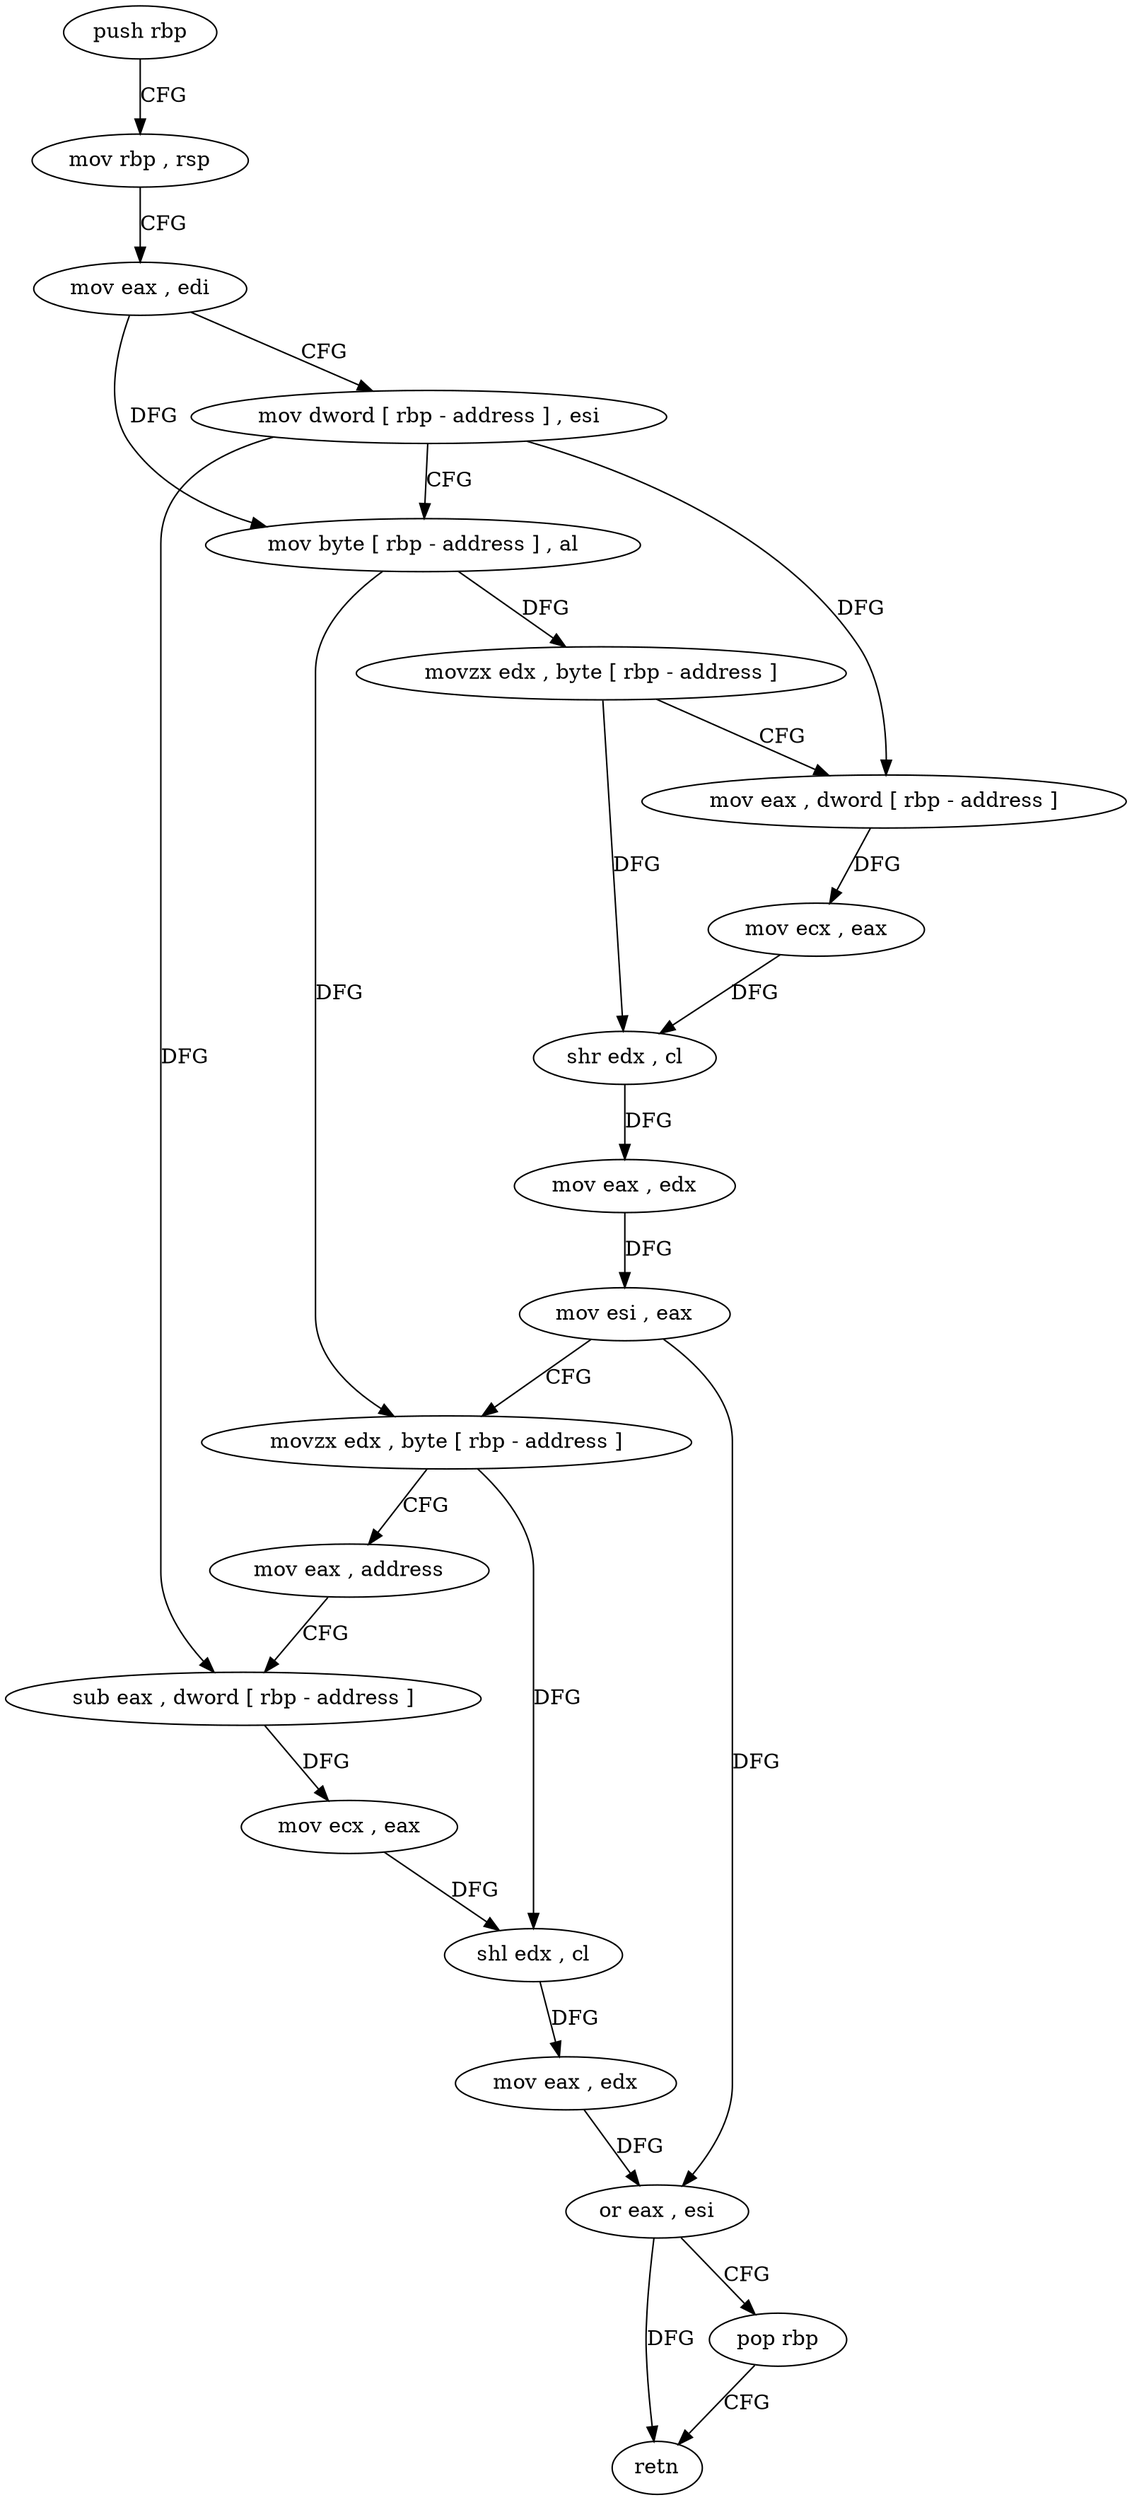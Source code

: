 digraph "func" {
"4491049" [label = "push rbp" ]
"4491050" [label = "mov rbp , rsp" ]
"4491053" [label = "mov eax , edi" ]
"4491055" [label = "mov dword [ rbp - address ] , esi" ]
"4491058" [label = "mov byte [ rbp - address ] , al" ]
"4491061" [label = "movzx edx , byte [ rbp - address ]" ]
"4491065" [label = "mov eax , dword [ rbp - address ]" ]
"4491068" [label = "mov ecx , eax" ]
"4491070" [label = "shr edx , cl" ]
"4491072" [label = "mov eax , edx" ]
"4491074" [label = "mov esi , eax" ]
"4491076" [label = "movzx edx , byte [ rbp - address ]" ]
"4491080" [label = "mov eax , address" ]
"4491085" [label = "sub eax , dword [ rbp - address ]" ]
"4491088" [label = "mov ecx , eax" ]
"4491090" [label = "shl edx , cl" ]
"4491092" [label = "mov eax , edx" ]
"4491094" [label = "or eax , esi" ]
"4491096" [label = "pop rbp" ]
"4491097" [label = "retn" ]
"4491049" -> "4491050" [ label = "CFG" ]
"4491050" -> "4491053" [ label = "CFG" ]
"4491053" -> "4491055" [ label = "CFG" ]
"4491053" -> "4491058" [ label = "DFG" ]
"4491055" -> "4491058" [ label = "CFG" ]
"4491055" -> "4491065" [ label = "DFG" ]
"4491055" -> "4491085" [ label = "DFG" ]
"4491058" -> "4491061" [ label = "DFG" ]
"4491058" -> "4491076" [ label = "DFG" ]
"4491061" -> "4491065" [ label = "CFG" ]
"4491061" -> "4491070" [ label = "DFG" ]
"4491065" -> "4491068" [ label = "DFG" ]
"4491068" -> "4491070" [ label = "DFG" ]
"4491070" -> "4491072" [ label = "DFG" ]
"4491072" -> "4491074" [ label = "DFG" ]
"4491074" -> "4491076" [ label = "CFG" ]
"4491074" -> "4491094" [ label = "DFG" ]
"4491076" -> "4491080" [ label = "CFG" ]
"4491076" -> "4491090" [ label = "DFG" ]
"4491080" -> "4491085" [ label = "CFG" ]
"4491085" -> "4491088" [ label = "DFG" ]
"4491088" -> "4491090" [ label = "DFG" ]
"4491090" -> "4491092" [ label = "DFG" ]
"4491092" -> "4491094" [ label = "DFG" ]
"4491094" -> "4491096" [ label = "CFG" ]
"4491094" -> "4491097" [ label = "DFG" ]
"4491096" -> "4491097" [ label = "CFG" ]
}
